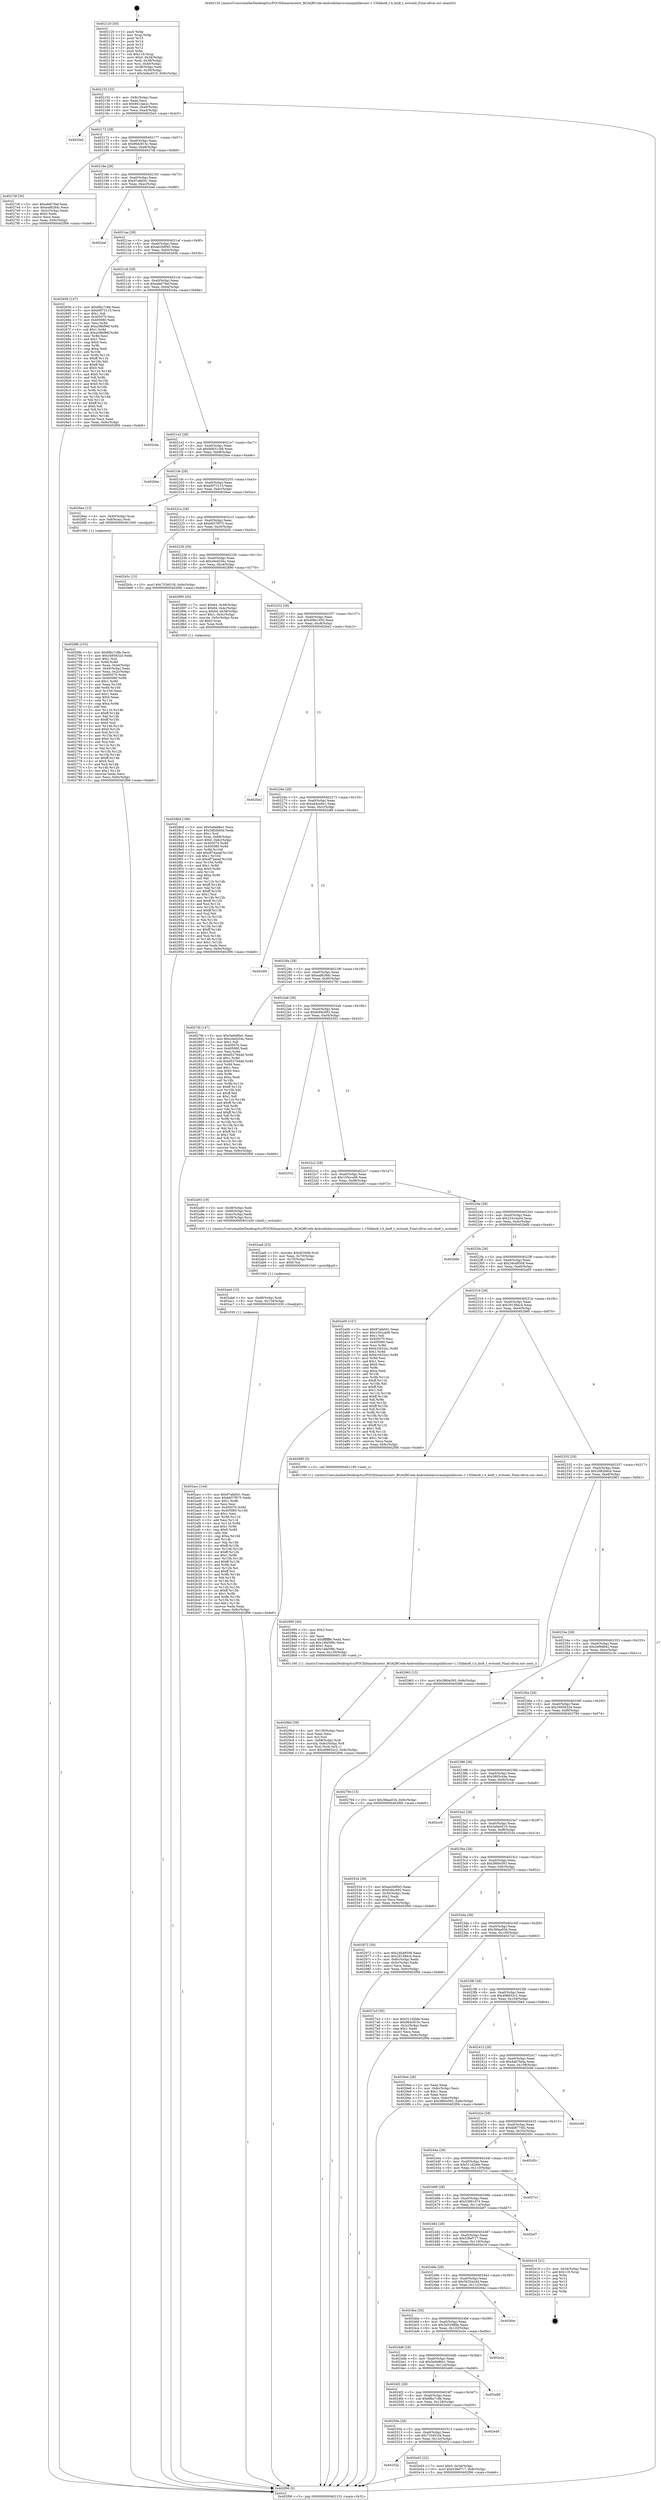 digraph "0x402120" {
  label = "0x402120 (/mnt/c/Users/mathe/Desktop/tcc/POCII/binaries/extr_BGAQRCode-Androidzbarsrcmainjnilibiconv-1.15libkoi8_t.h_koi8_t_wctomb_Final-ollvm.out::main(0))"
  labelloc = "t"
  node[shape=record]

  Entry [label="",width=0.3,height=0.3,shape=circle,fillcolor=black,style=filled]
  "0x402152" [label="{
     0x402152 [32]\l
     | [instrs]\l
     &nbsp;&nbsp;0x402152 \<+6\>: mov -0x9c(%rbp),%eax\l
     &nbsp;&nbsp;0x402158 \<+2\>: mov %eax,%ecx\l
     &nbsp;&nbsp;0x40215a \<+6\>: sub $0x9413ae2c,%ecx\l
     &nbsp;&nbsp;0x402160 \<+6\>: mov %eax,-0xa0(%rbp)\l
     &nbsp;&nbsp;0x402166 \<+6\>: mov %ecx,-0xa4(%rbp)\l
     &nbsp;&nbsp;0x40216c \<+6\>: je 00000000004025e5 \<main+0x4c5\>\l
  }"]
  "0x4025e5" [label="{
     0x4025e5\l
  }", style=dashed]
  "0x402172" [label="{
     0x402172 [28]\l
     | [instrs]\l
     &nbsp;&nbsp;0x402172 \<+5\>: jmp 0000000000402177 \<main+0x57\>\l
     &nbsp;&nbsp;0x402177 \<+6\>: mov -0xa0(%rbp),%eax\l
     &nbsp;&nbsp;0x40217d \<+5\>: sub $0x964c915c,%eax\l
     &nbsp;&nbsp;0x402182 \<+6\>: mov %eax,-0xa8(%rbp)\l
     &nbsp;&nbsp;0x402188 \<+6\>: je 00000000004027df \<main+0x6bf\>\l
  }"]
  Exit [label="",width=0.3,height=0.3,shape=circle,fillcolor=black,style=filled,peripheries=2]
  "0x4027df" [label="{
     0x4027df [30]\l
     | [instrs]\l
     &nbsp;&nbsp;0x4027df \<+5\>: mov $0xafe679af,%eax\l
     &nbsp;&nbsp;0x4027e4 \<+5\>: mov $0xeaf628dc,%ecx\l
     &nbsp;&nbsp;0x4027e9 \<+3\>: mov -0x2c(%rbp),%edx\l
     &nbsp;&nbsp;0x4027ec \<+3\>: cmp $0x0,%edx\l
     &nbsp;&nbsp;0x4027ef \<+3\>: cmove %ecx,%eax\l
     &nbsp;&nbsp;0x4027f2 \<+6\>: mov %eax,-0x9c(%rbp)\l
     &nbsp;&nbsp;0x4027f8 \<+5\>: jmp 0000000000402f06 \<main+0xde6\>\l
  }"]
  "0x40218e" [label="{
     0x40218e [28]\l
     | [instrs]\l
     &nbsp;&nbsp;0x40218e \<+5\>: jmp 0000000000402193 \<main+0x73\>\l
     &nbsp;&nbsp;0x402193 \<+6\>: mov -0xa0(%rbp),%eax\l
     &nbsp;&nbsp;0x402199 \<+5\>: sub $0x97afa041,%eax\l
     &nbsp;&nbsp;0x40219e \<+6\>: mov %eax,-0xac(%rbp)\l
     &nbsp;&nbsp;0x4021a4 \<+6\>: je 0000000000402eaf \<main+0xd8f\>\l
  }"]
  "0x40252a" [label="{
     0x40252a\l
  }", style=dashed]
  "0x402eaf" [label="{
     0x402eaf\l
  }", style=dashed]
  "0x4021aa" [label="{
     0x4021aa [28]\l
     | [instrs]\l
     &nbsp;&nbsp;0x4021aa \<+5\>: jmp 00000000004021af \<main+0x8f\>\l
     &nbsp;&nbsp;0x4021af \<+6\>: mov -0xa0(%rbp),%eax\l
     &nbsp;&nbsp;0x4021b5 \<+5\>: sub $0xab2bf945,%eax\l
     &nbsp;&nbsp;0x4021ba \<+6\>: mov %eax,-0xb0(%rbp)\l
     &nbsp;&nbsp;0x4021c0 \<+6\>: je 000000000040265b \<main+0x53b\>\l
  }"]
  "0x402e03" [label="{
     0x402e03 [22]\l
     | [instrs]\l
     &nbsp;&nbsp;0x402e03 \<+7\>: movl $0x0,-0x34(%rbp)\l
     &nbsp;&nbsp;0x402e0a \<+10\>: movl $0x53fef717,-0x9c(%rbp)\l
     &nbsp;&nbsp;0x402e14 \<+5\>: jmp 0000000000402f06 \<main+0xde6\>\l
  }"]
  "0x40265b" [label="{
     0x40265b [147]\l
     | [instrs]\l
     &nbsp;&nbsp;0x40265b \<+5\>: mov $0x6fbc7c8b,%eax\l
     &nbsp;&nbsp;0x402660 \<+5\>: mov $0xb0f73115,%ecx\l
     &nbsp;&nbsp;0x402665 \<+2\>: mov $0x1,%dl\l
     &nbsp;&nbsp;0x402667 \<+7\>: mov 0x405070,%esi\l
     &nbsp;&nbsp;0x40266e \<+7\>: mov 0x405080,%edi\l
     &nbsp;&nbsp;0x402675 \<+3\>: mov %esi,%r8d\l
     &nbsp;&nbsp;0x402678 \<+7\>: add $0xa38bf96f,%r8d\l
     &nbsp;&nbsp;0x40267f \<+4\>: sub $0x1,%r8d\l
     &nbsp;&nbsp;0x402683 \<+7\>: sub $0xa38bf96f,%r8d\l
     &nbsp;&nbsp;0x40268a \<+4\>: imul %r8d,%esi\l
     &nbsp;&nbsp;0x40268e \<+3\>: and $0x1,%esi\l
     &nbsp;&nbsp;0x402691 \<+3\>: cmp $0x0,%esi\l
     &nbsp;&nbsp;0x402694 \<+4\>: sete %r9b\l
     &nbsp;&nbsp;0x402698 \<+3\>: cmp $0xa,%edi\l
     &nbsp;&nbsp;0x40269b \<+4\>: setl %r10b\l
     &nbsp;&nbsp;0x40269f \<+3\>: mov %r9b,%r11b\l
     &nbsp;&nbsp;0x4026a2 \<+4\>: xor $0xff,%r11b\l
     &nbsp;&nbsp;0x4026a6 \<+3\>: mov %r10b,%bl\l
     &nbsp;&nbsp;0x4026a9 \<+3\>: xor $0xff,%bl\l
     &nbsp;&nbsp;0x4026ac \<+3\>: xor $0x0,%dl\l
     &nbsp;&nbsp;0x4026af \<+3\>: mov %r11b,%r14b\l
     &nbsp;&nbsp;0x4026b2 \<+4\>: and $0x0,%r14b\l
     &nbsp;&nbsp;0x4026b6 \<+3\>: and %dl,%r9b\l
     &nbsp;&nbsp;0x4026b9 \<+3\>: mov %bl,%r15b\l
     &nbsp;&nbsp;0x4026bc \<+4\>: and $0x0,%r15b\l
     &nbsp;&nbsp;0x4026c0 \<+3\>: and %dl,%r10b\l
     &nbsp;&nbsp;0x4026c3 \<+3\>: or %r9b,%r14b\l
     &nbsp;&nbsp;0x4026c6 \<+3\>: or %r10b,%r15b\l
     &nbsp;&nbsp;0x4026c9 \<+3\>: xor %r15b,%r14b\l
     &nbsp;&nbsp;0x4026cc \<+3\>: or %bl,%r11b\l
     &nbsp;&nbsp;0x4026cf \<+4\>: xor $0xff,%r11b\l
     &nbsp;&nbsp;0x4026d3 \<+3\>: or $0x0,%dl\l
     &nbsp;&nbsp;0x4026d6 \<+3\>: and %dl,%r11b\l
     &nbsp;&nbsp;0x4026d9 \<+3\>: or %r11b,%r14b\l
     &nbsp;&nbsp;0x4026dc \<+4\>: test $0x1,%r14b\l
     &nbsp;&nbsp;0x4026e0 \<+3\>: cmovne %ecx,%eax\l
     &nbsp;&nbsp;0x4026e3 \<+6\>: mov %eax,-0x9c(%rbp)\l
     &nbsp;&nbsp;0x4026e9 \<+5\>: jmp 0000000000402f06 \<main+0xde6\>\l
  }"]
  "0x4021c6" [label="{
     0x4021c6 [28]\l
     | [instrs]\l
     &nbsp;&nbsp;0x4021c6 \<+5\>: jmp 00000000004021cb \<main+0xab\>\l
     &nbsp;&nbsp;0x4021cb \<+6\>: mov -0xa0(%rbp),%eax\l
     &nbsp;&nbsp;0x4021d1 \<+5\>: sub $0xafe679af,%eax\l
     &nbsp;&nbsp;0x4021d6 \<+6\>: mov %eax,-0xb4(%rbp)\l
     &nbsp;&nbsp;0x4021dc \<+6\>: je 0000000000402cba \<main+0xb9a\>\l
  }"]
  "0x40250e" [label="{
     0x40250e [28]\l
     | [instrs]\l
     &nbsp;&nbsp;0x40250e \<+5\>: jmp 0000000000402513 \<main+0x3f3\>\l
     &nbsp;&nbsp;0x402513 \<+6\>: mov -0xa0(%rbp),%eax\l
     &nbsp;&nbsp;0x402519 \<+5\>: sub $0x733401f4,%eax\l
     &nbsp;&nbsp;0x40251e \<+6\>: mov %eax,-0x12c(%rbp)\l
     &nbsp;&nbsp;0x402524 \<+6\>: je 0000000000402e03 \<main+0xce3\>\l
  }"]
  "0x402cba" [label="{
     0x402cba\l
  }", style=dashed]
  "0x4021e2" [label="{
     0x4021e2 [28]\l
     | [instrs]\l
     &nbsp;&nbsp;0x4021e2 \<+5\>: jmp 00000000004021e7 \<main+0xc7\>\l
     &nbsp;&nbsp;0x4021e7 \<+6\>: mov -0xa0(%rbp),%eax\l
     &nbsp;&nbsp;0x4021ed \<+5\>: sub $0xb0631cb8,%eax\l
     &nbsp;&nbsp;0x4021f2 \<+6\>: mov %eax,-0xb8(%rbp)\l
     &nbsp;&nbsp;0x4021f8 \<+6\>: je 0000000000402bbe \<main+0xa9e\>\l
  }"]
  "0x402e49" [label="{
     0x402e49\l
  }", style=dashed]
  "0x402bbe" [label="{
     0x402bbe\l
  }", style=dashed]
  "0x4021fe" [label="{
     0x4021fe [28]\l
     | [instrs]\l
     &nbsp;&nbsp;0x4021fe \<+5\>: jmp 0000000000402203 \<main+0xe3\>\l
     &nbsp;&nbsp;0x402203 \<+6\>: mov -0xa0(%rbp),%eax\l
     &nbsp;&nbsp;0x402209 \<+5\>: sub $0xb0f73115,%eax\l
     &nbsp;&nbsp;0x40220e \<+6\>: mov %eax,-0xbc(%rbp)\l
     &nbsp;&nbsp;0x402214 \<+6\>: je 00000000004026ee \<main+0x5ce\>\l
  }"]
  "0x4024f2" [label="{
     0x4024f2 [28]\l
     | [instrs]\l
     &nbsp;&nbsp;0x4024f2 \<+5\>: jmp 00000000004024f7 \<main+0x3d7\>\l
     &nbsp;&nbsp;0x4024f7 \<+6\>: mov -0xa0(%rbp),%eax\l
     &nbsp;&nbsp;0x4024fd \<+5\>: sub $0x6fbc7c8b,%eax\l
     &nbsp;&nbsp;0x402502 \<+6\>: mov %eax,-0x128(%rbp)\l
     &nbsp;&nbsp;0x402508 \<+6\>: je 0000000000402e49 \<main+0xd29\>\l
  }"]
  "0x4026ee" [label="{
     0x4026ee [13]\l
     | [instrs]\l
     &nbsp;&nbsp;0x4026ee \<+4\>: mov -0x40(%rbp),%rax\l
     &nbsp;&nbsp;0x4026f2 \<+4\>: mov 0x8(%rax),%rdi\l
     &nbsp;&nbsp;0x4026f6 \<+5\>: call 0000000000401060 \<atoi@plt\>\l
     | [calls]\l
     &nbsp;&nbsp;0x401060 \{1\} (unknown)\l
  }"]
  "0x40221a" [label="{
     0x40221a [28]\l
     | [instrs]\l
     &nbsp;&nbsp;0x40221a \<+5\>: jmp 000000000040221f \<main+0xff\>\l
     &nbsp;&nbsp;0x40221f \<+6\>: mov -0xa0(%rbp),%eax\l
     &nbsp;&nbsp;0x402225 \<+5\>: sub $0xb657f075,%eax\l
     &nbsp;&nbsp;0x40222a \<+6\>: mov %eax,-0xc0(%rbp)\l
     &nbsp;&nbsp;0x402230 \<+6\>: je 0000000000402b5c \<main+0xa3c\>\l
  }"]
  "0x402e68" [label="{
     0x402e68\l
  }", style=dashed]
  "0x402b5c" [label="{
     0x402b5c [15]\l
     | [instrs]\l
     &nbsp;&nbsp;0x402b5c \<+10\>: movl $0x733401f4,-0x9c(%rbp)\l
     &nbsp;&nbsp;0x402b66 \<+5\>: jmp 0000000000402f06 \<main+0xde6\>\l
  }"]
  "0x402236" [label="{
     0x402236 [28]\l
     | [instrs]\l
     &nbsp;&nbsp;0x402236 \<+5\>: jmp 000000000040223b \<main+0x11b\>\l
     &nbsp;&nbsp;0x40223b \<+6\>: mov -0xa0(%rbp),%eax\l
     &nbsp;&nbsp;0x402241 \<+5\>: sub $0xc0ed204c,%eax\l
     &nbsp;&nbsp;0x402246 \<+6\>: mov %eax,-0xc4(%rbp)\l
     &nbsp;&nbsp;0x40224c \<+6\>: je 0000000000402890 \<main+0x770\>\l
  }"]
  "0x4024d6" [label="{
     0x4024d6 [28]\l
     | [instrs]\l
     &nbsp;&nbsp;0x4024d6 \<+5\>: jmp 00000000004024db \<main+0x3bb\>\l
     &nbsp;&nbsp;0x4024db \<+6\>: mov -0xa0(%rbp),%eax\l
     &nbsp;&nbsp;0x4024e1 \<+5\>: sub $0x5e6e86e1,%eax\l
     &nbsp;&nbsp;0x4024e6 \<+6\>: mov %eax,-0x124(%rbp)\l
     &nbsp;&nbsp;0x4024ec \<+6\>: je 0000000000402e68 \<main+0xd48\>\l
  }"]
  "0x402890" [label="{
     0x402890 [45]\l
     | [instrs]\l
     &nbsp;&nbsp;0x402890 \<+7\>: movl $0x64,-0x48(%rbp)\l
     &nbsp;&nbsp;0x402897 \<+7\>: movl $0x64,-0x4c(%rbp)\l
     &nbsp;&nbsp;0x40289e \<+8\>: movq $0x64,-0x58(%rbp)\l
     &nbsp;&nbsp;0x4028a6 \<+7\>: movl $0x1,-0x5c(%rbp)\l
     &nbsp;&nbsp;0x4028ad \<+4\>: movslq -0x5c(%rbp),%rax\l
     &nbsp;&nbsp;0x4028b1 \<+4\>: shl $0x0,%rax\l
     &nbsp;&nbsp;0x4028b5 \<+3\>: mov %rax,%rdi\l
     &nbsp;&nbsp;0x4028b8 \<+5\>: call 0000000000401050 \<malloc@plt\>\l
     | [calls]\l
     &nbsp;&nbsp;0x401050 \{1\} (unknown)\l
  }"]
  "0x402252" [label="{
     0x402252 [28]\l
     | [instrs]\l
     &nbsp;&nbsp;0x402252 \<+5\>: jmp 0000000000402257 \<main+0x137\>\l
     &nbsp;&nbsp;0x402257 \<+6\>: mov -0xa0(%rbp),%eax\l
     &nbsp;&nbsp;0x40225d \<+5\>: sub $0xd08e1950,%eax\l
     &nbsp;&nbsp;0x402262 \<+6\>: mov %eax,-0xc8(%rbp)\l
     &nbsp;&nbsp;0x402268 \<+6\>: je 0000000000402be2 \<main+0xac2\>\l
  }"]
  "0x402e2e" [label="{
     0x402e2e\l
  }", style=dashed]
  "0x402be2" [label="{
     0x402be2\l
  }", style=dashed]
  "0x40226e" [label="{
     0x40226e [28]\l
     | [instrs]\l
     &nbsp;&nbsp;0x40226e \<+5\>: jmp 0000000000402273 \<main+0x153\>\l
     &nbsp;&nbsp;0x402273 \<+6\>: mov -0xa0(%rbp),%eax\l
     &nbsp;&nbsp;0x402279 \<+5\>: sub $0xe44ca9e1,%eax\l
     &nbsp;&nbsp;0x40227e \<+6\>: mov %eax,-0xcc(%rbp)\l
     &nbsp;&nbsp;0x402284 \<+6\>: je 0000000000402df4 \<main+0xcd4\>\l
  }"]
  "0x4024ba" [label="{
     0x4024ba [28]\l
     | [instrs]\l
     &nbsp;&nbsp;0x4024ba \<+5\>: jmp 00000000004024bf \<main+0x39f\>\l
     &nbsp;&nbsp;0x4024bf \<+6\>: mov -0xa0(%rbp),%eax\l
     &nbsp;&nbsp;0x4024c5 \<+5\>: sub $0x5d52988a,%eax\l
     &nbsp;&nbsp;0x4024ca \<+6\>: mov %eax,-0x120(%rbp)\l
     &nbsp;&nbsp;0x4024d0 \<+6\>: je 0000000000402e2e \<main+0xd0e\>\l
  }"]
  "0x402df4" [label="{
     0x402df4\l
  }", style=dashed]
  "0x40228a" [label="{
     0x40228a [28]\l
     | [instrs]\l
     &nbsp;&nbsp;0x40228a \<+5\>: jmp 000000000040228f \<main+0x16f\>\l
     &nbsp;&nbsp;0x40228f \<+6\>: mov -0xa0(%rbp),%eax\l
     &nbsp;&nbsp;0x402295 \<+5\>: sub $0xeaf628dc,%eax\l
     &nbsp;&nbsp;0x40229a \<+6\>: mov %eax,-0xd0(%rbp)\l
     &nbsp;&nbsp;0x4022a0 \<+6\>: je 00000000004027fd \<main+0x6dd\>\l
  }"]
  "0x40264c" [label="{
     0x40264c\l
  }", style=dashed]
  "0x4027fd" [label="{
     0x4027fd [147]\l
     | [instrs]\l
     &nbsp;&nbsp;0x4027fd \<+5\>: mov $0x5e6e86e1,%eax\l
     &nbsp;&nbsp;0x402802 \<+5\>: mov $0xc0ed204c,%ecx\l
     &nbsp;&nbsp;0x402807 \<+2\>: mov $0x1,%dl\l
     &nbsp;&nbsp;0x402809 \<+7\>: mov 0x405070,%esi\l
     &nbsp;&nbsp;0x402810 \<+7\>: mov 0x405080,%edi\l
     &nbsp;&nbsp;0x402817 \<+3\>: mov %esi,%r8d\l
     &nbsp;&nbsp;0x40281a \<+7\>: add $0xd52784dd,%r8d\l
     &nbsp;&nbsp;0x402821 \<+4\>: sub $0x1,%r8d\l
     &nbsp;&nbsp;0x402825 \<+7\>: sub $0xd52784dd,%r8d\l
     &nbsp;&nbsp;0x40282c \<+4\>: imul %r8d,%esi\l
     &nbsp;&nbsp;0x402830 \<+3\>: and $0x1,%esi\l
     &nbsp;&nbsp;0x402833 \<+3\>: cmp $0x0,%esi\l
     &nbsp;&nbsp;0x402836 \<+4\>: sete %r9b\l
     &nbsp;&nbsp;0x40283a \<+3\>: cmp $0xa,%edi\l
     &nbsp;&nbsp;0x40283d \<+4\>: setl %r10b\l
     &nbsp;&nbsp;0x402841 \<+3\>: mov %r9b,%r11b\l
     &nbsp;&nbsp;0x402844 \<+4\>: xor $0xff,%r11b\l
     &nbsp;&nbsp;0x402848 \<+3\>: mov %r10b,%bl\l
     &nbsp;&nbsp;0x40284b \<+3\>: xor $0xff,%bl\l
     &nbsp;&nbsp;0x40284e \<+3\>: xor $0x1,%dl\l
     &nbsp;&nbsp;0x402851 \<+3\>: mov %r11b,%r14b\l
     &nbsp;&nbsp;0x402854 \<+4\>: and $0xff,%r14b\l
     &nbsp;&nbsp;0x402858 \<+3\>: and %dl,%r9b\l
     &nbsp;&nbsp;0x40285b \<+3\>: mov %bl,%r15b\l
     &nbsp;&nbsp;0x40285e \<+4\>: and $0xff,%r15b\l
     &nbsp;&nbsp;0x402862 \<+3\>: and %dl,%r10b\l
     &nbsp;&nbsp;0x402865 \<+3\>: or %r9b,%r14b\l
     &nbsp;&nbsp;0x402868 \<+3\>: or %r10b,%r15b\l
     &nbsp;&nbsp;0x40286b \<+3\>: xor %r15b,%r14b\l
     &nbsp;&nbsp;0x40286e \<+3\>: or %bl,%r11b\l
     &nbsp;&nbsp;0x402871 \<+4\>: xor $0xff,%r11b\l
     &nbsp;&nbsp;0x402875 \<+3\>: or $0x1,%dl\l
     &nbsp;&nbsp;0x402878 \<+3\>: and %dl,%r11b\l
     &nbsp;&nbsp;0x40287b \<+3\>: or %r11b,%r14b\l
     &nbsp;&nbsp;0x40287e \<+4\>: test $0x1,%r14b\l
     &nbsp;&nbsp;0x402882 \<+3\>: cmovne %ecx,%eax\l
     &nbsp;&nbsp;0x402885 \<+6\>: mov %eax,-0x9c(%rbp)\l
     &nbsp;&nbsp;0x40288b \<+5\>: jmp 0000000000402f06 \<main+0xde6\>\l
  }"]
  "0x4022a6" [label="{
     0x4022a6 [28]\l
     | [instrs]\l
     &nbsp;&nbsp;0x4022a6 \<+5\>: jmp 00000000004022ab \<main+0x18b\>\l
     &nbsp;&nbsp;0x4022ab \<+6\>: mov -0xa0(%rbp),%eax\l
     &nbsp;&nbsp;0x4022b1 \<+5\>: sub $0xfc64c092,%eax\l
     &nbsp;&nbsp;0x4022b6 \<+6\>: mov %eax,-0xd4(%rbp)\l
     &nbsp;&nbsp;0x4022bc \<+6\>: je 0000000000402552 \<main+0x432\>\l
  }"]
  "0x40249e" [label="{
     0x40249e [28]\l
     | [instrs]\l
     &nbsp;&nbsp;0x40249e \<+5\>: jmp 00000000004024a3 \<main+0x383\>\l
     &nbsp;&nbsp;0x4024a3 \<+6\>: mov -0xa0(%rbp),%eax\l
     &nbsp;&nbsp;0x4024a9 \<+5\>: sub $0x5635a24d,%eax\l
     &nbsp;&nbsp;0x4024ae \<+6\>: mov %eax,-0x11c(%rbp)\l
     &nbsp;&nbsp;0x4024b4 \<+6\>: je 000000000040264c \<main+0x52c\>\l
  }"]
  "0x402552" [label="{
     0x402552\l
  }", style=dashed]
  "0x4022c2" [label="{
     0x4022c2 [28]\l
     | [instrs]\l
     &nbsp;&nbsp;0x4022c2 \<+5\>: jmp 00000000004022c7 \<main+0x1a7\>\l
     &nbsp;&nbsp;0x4022c7 \<+6\>: mov -0xa0(%rbp),%eax\l
     &nbsp;&nbsp;0x4022cd \<+5\>: sub $0x105cca06,%eax\l
     &nbsp;&nbsp;0x4022d2 \<+6\>: mov %eax,-0xd8(%rbp)\l
     &nbsp;&nbsp;0x4022d8 \<+6\>: je 0000000000402a93 \<main+0x973\>\l
  }"]
  "0x402e19" [label="{
     0x402e19 [21]\l
     | [instrs]\l
     &nbsp;&nbsp;0x402e19 \<+3\>: mov -0x34(%rbp),%eax\l
     &nbsp;&nbsp;0x402e1c \<+7\>: add $0x118,%rsp\l
     &nbsp;&nbsp;0x402e23 \<+1\>: pop %rbx\l
     &nbsp;&nbsp;0x402e24 \<+2\>: pop %r12\l
     &nbsp;&nbsp;0x402e26 \<+2\>: pop %r13\l
     &nbsp;&nbsp;0x402e28 \<+2\>: pop %r14\l
     &nbsp;&nbsp;0x402e2a \<+2\>: pop %r15\l
     &nbsp;&nbsp;0x402e2c \<+1\>: pop %rbp\l
     &nbsp;&nbsp;0x402e2d \<+1\>: ret\l
  }"]
  "0x402a93" [label="{
     0x402a93 [19]\l
     | [instrs]\l
     &nbsp;&nbsp;0x402a93 \<+3\>: mov -0x48(%rbp),%edi\l
     &nbsp;&nbsp;0x402a96 \<+4\>: mov -0x68(%rbp),%rsi\l
     &nbsp;&nbsp;0x402a9a \<+3\>: mov -0x4c(%rbp),%edx\l
     &nbsp;&nbsp;0x402a9d \<+4\>: mov -0x58(%rbp),%rcx\l
     &nbsp;&nbsp;0x402aa1 \<+5\>: call 0000000000401430 \<koi8_t_wctomb\>\l
     | [calls]\l
     &nbsp;&nbsp;0x401430 \{1\} (/mnt/c/Users/mathe/Desktop/tcc/POCII/binaries/extr_BGAQRCode-Androidzbarsrcmainjnilibiconv-1.15libkoi8_t.h_koi8_t_wctomb_Final-ollvm.out::koi8_t_wctomb)\l
  }"]
  "0x4022de" [label="{
     0x4022de [28]\l
     | [instrs]\l
     &nbsp;&nbsp;0x4022de \<+5\>: jmp 00000000004022e3 \<main+0x1c3\>\l
     &nbsp;&nbsp;0x4022e3 \<+6\>: mov -0xa0(%rbp),%eax\l
     &nbsp;&nbsp;0x4022e9 \<+5\>: sub $0x2341ba04,%eax\l
     &nbsp;&nbsp;0x4022ee \<+6\>: mov %eax,-0xdc(%rbp)\l
     &nbsp;&nbsp;0x4022f4 \<+6\>: je 0000000000402b6b \<main+0xa4b\>\l
  }"]
  "0x402482" [label="{
     0x402482 [28]\l
     | [instrs]\l
     &nbsp;&nbsp;0x402482 \<+5\>: jmp 0000000000402487 \<main+0x367\>\l
     &nbsp;&nbsp;0x402487 \<+6\>: mov -0xa0(%rbp),%eax\l
     &nbsp;&nbsp;0x40248d \<+5\>: sub $0x53fef717,%eax\l
     &nbsp;&nbsp;0x402492 \<+6\>: mov %eax,-0x118(%rbp)\l
     &nbsp;&nbsp;0x402498 \<+6\>: je 0000000000402e19 \<main+0xcf9\>\l
  }"]
  "0x402b6b" [label="{
     0x402b6b\l
  }", style=dashed]
  "0x4022fa" [label="{
     0x4022fa [28]\l
     | [instrs]\l
     &nbsp;&nbsp;0x4022fa \<+5\>: jmp 00000000004022ff \<main+0x1df\>\l
     &nbsp;&nbsp;0x4022ff \<+6\>: mov -0xa0(%rbp),%eax\l
     &nbsp;&nbsp;0x402305 \<+5\>: sub $0x24b48508,%eax\l
     &nbsp;&nbsp;0x40230a \<+6\>: mov %eax,-0xe0(%rbp)\l
     &nbsp;&nbsp;0x402310 \<+6\>: je 0000000000402a00 \<main+0x8e0\>\l
  }"]
  "0x402ef7" [label="{
     0x402ef7\l
  }", style=dashed]
  "0x402a00" [label="{
     0x402a00 [147]\l
     | [instrs]\l
     &nbsp;&nbsp;0x402a00 \<+5\>: mov $0x97afa041,%eax\l
     &nbsp;&nbsp;0x402a05 \<+5\>: mov $0x105cca06,%ecx\l
     &nbsp;&nbsp;0x402a0a \<+2\>: mov $0x1,%dl\l
     &nbsp;&nbsp;0x402a0c \<+7\>: mov 0x405070,%esi\l
     &nbsp;&nbsp;0x402a13 \<+7\>: mov 0x405080,%edi\l
     &nbsp;&nbsp;0x402a1a \<+3\>: mov %esi,%r8d\l
     &nbsp;&nbsp;0x402a1d \<+7\>: sub $0xb1f432a1,%r8d\l
     &nbsp;&nbsp;0x402a24 \<+4\>: sub $0x1,%r8d\l
     &nbsp;&nbsp;0x402a28 \<+7\>: add $0xb1f432a1,%r8d\l
     &nbsp;&nbsp;0x402a2f \<+4\>: imul %r8d,%esi\l
     &nbsp;&nbsp;0x402a33 \<+3\>: and $0x1,%esi\l
     &nbsp;&nbsp;0x402a36 \<+3\>: cmp $0x0,%esi\l
     &nbsp;&nbsp;0x402a39 \<+4\>: sete %r9b\l
     &nbsp;&nbsp;0x402a3d \<+3\>: cmp $0xa,%edi\l
     &nbsp;&nbsp;0x402a40 \<+4\>: setl %r10b\l
     &nbsp;&nbsp;0x402a44 \<+3\>: mov %r9b,%r11b\l
     &nbsp;&nbsp;0x402a47 \<+4\>: xor $0xff,%r11b\l
     &nbsp;&nbsp;0x402a4b \<+3\>: mov %r10b,%bl\l
     &nbsp;&nbsp;0x402a4e \<+3\>: xor $0xff,%bl\l
     &nbsp;&nbsp;0x402a51 \<+3\>: xor $0x1,%dl\l
     &nbsp;&nbsp;0x402a54 \<+3\>: mov %r11b,%r14b\l
     &nbsp;&nbsp;0x402a57 \<+4\>: and $0xff,%r14b\l
     &nbsp;&nbsp;0x402a5b \<+3\>: and %dl,%r9b\l
     &nbsp;&nbsp;0x402a5e \<+3\>: mov %bl,%r15b\l
     &nbsp;&nbsp;0x402a61 \<+4\>: and $0xff,%r15b\l
     &nbsp;&nbsp;0x402a65 \<+3\>: and %dl,%r10b\l
     &nbsp;&nbsp;0x402a68 \<+3\>: or %r9b,%r14b\l
     &nbsp;&nbsp;0x402a6b \<+3\>: or %r10b,%r15b\l
     &nbsp;&nbsp;0x402a6e \<+3\>: xor %r15b,%r14b\l
     &nbsp;&nbsp;0x402a71 \<+3\>: or %bl,%r11b\l
     &nbsp;&nbsp;0x402a74 \<+4\>: xor $0xff,%r11b\l
     &nbsp;&nbsp;0x402a78 \<+3\>: or $0x1,%dl\l
     &nbsp;&nbsp;0x402a7b \<+3\>: and %dl,%r11b\l
     &nbsp;&nbsp;0x402a7e \<+3\>: or %r11b,%r14b\l
     &nbsp;&nbsp;0x402a81 \<+4\>: test $0x1,%r14b\l
     &nbsp;&nbsp;0x402a85 \<+3\>: cmovne %ecx,%eax\l
     &nbsp;&nbsp;0x402a88 \<+6\>: mov %eax,-0x9c(%rbp)\l
     &nbsp;&nbsp;0x402a8e \<+5\>: jmp 0000000000402f06 \<main+0xde6\>\l
  }"]
  "0x402316" [label="{
     0x402316 [28]\l
     | [instrs]\l
     &nbsp;&nbsp;0x402316 \<+5\>: jmp 000000000040231b \<main+0x1fb\>\l
     &nbsp;&nbsp;0x40231b \<+6\>: mov -0xa0(%rbp),%eax\l
     &nbsp;&nbsp;0x402321 \<+5\>: sub $0x291584c4,%eax\l
     &nbsp;&nbsp;0x402326 \<+6\>: mov %eax,-0xe4(%rbp)\l
     &nbsp;&nbsp;0x40232c \<+6\>: je 0000000000402990 \<main+0x870\>\l
  }"]
  "0x402466" [label="{
     0x402466 [28]\l
     | [instrs]\l
     &nbsp;&nbsp;0x402466 \<+5\>: jmp 000000000040246b \<main+0x34b\>\l
     &nbsp;&nbsp;0x40246b \<+6\>: mov -0xa0(%rbp),%eax\l
     &nbsp;&nbsp;0x402471 \<+5\>: sub $0x53891d74,%eax\l
     &nbsp;&nbsp;0x402476 \<+6\>: mov %eax,-0x114(%rbp)\l
     &nbsp;&nbsp;0x40247c \<+6\>: je 0000000000402ef7 \<main+0xdd7\>\l
  }"]
  "0x402990" [label="{
     0x402990 [5]\l
     | [instrs]\l
     &nbsp;&nbsp;0x402990 \<+5\>: call 0000000000401160 \<next_i\>\l
     | [calls]\l
     &nbsp;&nbsp;0x401160 \{1\} (/mnt/c/Users/mathe/Desktop/tcc/POCII/binaries/extr_BGAQRCode-Androidzbarsrcmainjnilibiconv-1.15libkoi8_t.h_koi8_t_wctomb_Final-ollvm.out::next_i)\l
  }"]
  "0x402332" [label="{
     0x402332 [28]\l
     | [instrs]\l
     &nbsp;&nbsp;0x402332 \<+5\>: jmp 0000000000402337 \<main+0x217\>\l
     &nbsp;&nbsp;0x402337 \<+6\>: mov -0xa0(%rbp),%eax\l
     &nbsp;&nbsp;0x40233d \<+5\>: sub $0x2d82b6cb,%eax\l
     &nbsp;&nbsp;0x402342 \<+6\>: mov %eax,-0xe8(%rbp)\l
     &nbsp;&nbsp;0x402348 \<+6\>: je 0000000000402963 \<main+0x843\>\l
  }"]
  "0x4027c1" [label="{
     0x4027c1\l
  }", style=dashed]
  "0x402963" [label="{
     0x402963 [15]\l
     | [instrs]\l
     &nbsp;&nbsp;0x402963 \<+10\>: movl $0x3f60e593,-0x9c(%rbp)\l
     &nbsp;&nbsp;0x40296d \<+5\>: jmp 0000000000402f06 \<main+0xde6\>\l
  }"]
  "0x40234e" [label="{
     0x40234e [28]\l
     | [instrs]\l
     &nbsp;&nbsp;0x40234e \<+5\>: jmp 0000000000402353 \<main+0x233\>\l
     &nbsp;&nbsp;0x402353 \<+6\>: mov -0xa0(%rbp),%eax\l
     &nbsp;&nbsp;0x402359 \<+5\>: sub $0x2ef9d842,%eax\l
     &nbsp;&nbsp;0x40235e \<+6\>: mov %eax,-0xec(%rbp)\l
     &nbsp;&nbsp;0x402364 \<+6\>: je 0000000000402c3c \<main+0xb1c\>\l
  }"]
  "0x40244a" [label="{
     0x40244a [28]\l
     | [instrs]\l
     &nbsp;&nbsp;0x40244a \<+5\>: jmp 000000000040244f \<main+0x32f\>\l
     &nbsp;&nbsp;0x40244f \<+6\>: mov -0xa0(%rbp),%eax\l
     &nbsp;&nbsp;0x402455 \<+5\>: sub $0x511d2bfe,%eax\l
     &nbsp;&nbsp;0x40245a \<+6\>: mov %eax,-0x110(%rbp)\l
     &nbsp;&nbsp;0x402460 \<+6\>: je 00000000004027c1 \<main+0x6a1\>\l
  }"]
  "0x402c3c" [label="{
     0x402c3c\l
  }", style=dashed]
  "0x40236a" [label="{
     0x40236a [28]\l
     | [instrs]\l
     &nbsp;&nbsp;0x40236a \<+5\>: jmp 000000000040236f \<main+0x24f\>\l
     &nbsp;&nbsp;0x40236f \<+6\>: mov -0xa0(%rbp),%eax\l
     &nbsp;&nbsp;0x402375 \<+5\>: sub $0x3495632d,%eax\l
     &nbsp;&nbsp;0x40237a \<+6\>: mov %eax,-0xf0(%rbp)\l
     &nbsp;&nbsp;0x402380 \<+6\>: je 0000000000402794 \<main+0x674\>\l
  }"]
  "0x402d5c" [label="{
     0x402d5c\l
  }", style=dashed]
  "0x402794" [label="{
     0x402794 [15]\l
     | [instrs]\l
     &nbsp;&nbsp;0x402794 \<+10\>: movl $0x3fdaa034,-0x9c(%rbp)\l
     &nbsp;&nbsp;0x40279e \<+5\>: jmp 0000000000402f06 \<main+0xde6\>\l
  }"]
  "0x402386" [label="{
     0x402386 [28]\l
     | [instrs]\l
     &nbsp;&nbsp;0x402386 \<+5\>: jmp 000000000040238b \<main+0x26b\>\l
     &nbsp;&nbsp;0x40238b \<+6\>: mov -0xa0(%rbp),%eax\l
     &nbsp;&nbsp;0x402391 \<+5\>: sub $0x3805c44e,%eax\l
     &nbsp;&nbsp;0x402396 \<+6\>: mov %eax,-0xf4(%rbp)\l
     &nbsp;&nbsp;0x40239c \<+6\>: je 0000000000402cc9 \<main+0xba9\>\l
  }"]
  "0x40242e" [label="{
     0x40242e [28]\l
     | [instrs]\l
     &nbsp;&nbsp;0x40242e \<+5\>: jmp 0000000000402433 \<main+0x313\>\l
     &nbsp;&nbsp;0x402433 \<+6\>: mov -0xa0(%rbp),%eax\l
     &nbsp;&nbsp;0x402439 \<+5\>: sub $0x4b8774f2,%eax\l
     &nbsp;&nbsp;0x40243e \<+6\>: mov %eax,-0x10c(%rbp)\l
     &nbsp;&nbsp;0x402444 \<+6\>: je 0000000000402d5c \<main+0xc3c\>\l
  }"]
  "0x402cc9" [label="{
     0x402cc9\l
  }", style=dashed]
  "0x4023a2" [label="{
     0x4023a2 [28]\l
     | [instrs]\l
     &nbsp;&nbsp;0x4023a2 \<+5\>: jmp 00000000004023a7 \<main+0x287\>\l
     &nbsp;&nbsp;0x4023a7 \<+6\>: mov -0xa0(%rbp),%eax\l
     &nbsp;&nbsp;0x4023ad \<+5\>: sub $0x3a9a4510,%eax\l
     &nbsp;&nbsp;0x4023b2 \<+6\>: mov %eax,-0xf8(%rbp)\l
     &nbsp;&nbsp;0x4023b8 \<+6\>: je 0000000000402534 \<main+0x414\>\l
  }"]
  "0x402c66" [label="{
     0x402c66\l
  }", style=dashed]
  "0x402534" [label="{
     0x402534 [30]\l
     | [instrs]\l
     &nbsp;&nbsp;0x402534 \<+5\>: mov $0xab2bf945,%eax\l
     &nbsp;&nbsp;0x402539 \<+5\>: mov $0xfc64c092,%ecx\l
     &nbsp;&nbsp;0x40253e \<+3\>: mov -0x30(%rbp),%edx\l
     &nbsp;&nbsp;0x402541 \<+3\>: cmp $0x2,%edx\l
     &nbsp;&nbsp;0x402544 \<+3\>: cmovne %ecx,%eax\l
     &nbsp;&nbsp;0x402547 \<+6\>: mov %eax,-0x9c(%rbp)\l
     &nbsp;&nbsp;0x40254d \<+5\>: jmp 0000000000402f06 \<main+0xde6\>\l
  }"]
  "0x4023be" [label="{
     0x4023be [28]\l
     | [instrs]\l
     &nbsp;&nbsp;0x4023be \<+5\>: jmp 00000000004023c3 \<main+0x2a3\>\l
     &nbsp;&nbsp;0x4023c3 \<+6\>: mov -0xa0(%rbp),%eax\l
     &nbsp;&nbsp;0x4023c9 \<+5\>: sub $0x3f60e593,%eax\l
     &nbsp;&nbsp;0x4023ce \<+6\>: mov %eax,-0xfc(%rbp)\l
     &nbsp;&nbsp;0x4023d4 \<+6\>: je 0000000000402972 \<main+0x852\>\l
  }"]
  "0x402f06" [label="{
     0x402f06 [5]\l
     | [instrs]\l
     &nbsp;&nbsp;0x402f06 \<+5\>: jmp 0000000000402152 \<main+0x32\>\l
  }"]
  "0x402120" [label="{
     0x402120 [50]\l
     | [instrs]\l
     &nbsp;&nbsp;0x402120 \<+1\>: push %rbp\l
     &nbsp;&nbsp;0x402121 \<+3\>: mov %rsp,%rbp\l
     &nbsp;&nbsp;0x402124 \<+2\>: push %r15\l
     &nbsp;&nbsp;0x402126 \<+2\>: push %r14\l
     &nbsp;&nbsp;0x402128 \<+2\>: push %r13\l
     &nbsp;&nbsp;0x40212a \<+2\>: push %r12\l
     &nbsp;&nbsp;0x40212c \<+1\>: push %rbx\l
     &nbsp;&nbsp;0x40212d \<+7\>: sub $0x118,%rsp\l
     &nbsp;&nbsp;0x402134 \<+7\>: movl $0x0,-0x34(%rbp)\l
     &nbsp;&nbsp;0x40213b \<+3\>: mov %edi,-0x38(%rbp)\l
     &nbsp;&nbsp;0x40213e \<+4\>: mov %rsi,-0x40(%rbp)\l
     &nbsp;&nbsp;0x402142 \<+3\>: mov -0x38(%rbp),%edi\l
     &nbsp;&nbsp;0x402145 \<+3\>: mov %edi,-0x30(%rbp)\l
     &nbsp;&nbsp;0x402148 \<+10\>: movl $0x3a9a4510,-0x9c(%rbp)\l
  }"]
  "0x4026fb" [label="{
     0x4026fb [153]\l
     | [instrs]\l
     &nbsp;&nbsp;0x4026fb \<+5\>: mov $0x6fbc7c8b,%ecx\l
     &nbsp;&nbsp;0x402700 \<+5\>: mov $0x3495632d,%edx\l
     &nbsp;&nbsp;0x402705 \<+3\>: mov $0x1,%sil\l
     &nbsp;&nbsp;0x402708 \<+3\>: xor %r8d,%r8d\l
     &nbsp;&nbsp;0x40270b \<+3\>: mov %eax,-0x44(%rbp)\l
     &nbsp;&nbsp;0x40270e \<+3\>: mov -0x44(%rbp),%eax\l
     &nbsp;&nbsp;0x402711 \<+3\>: mov %eax,-0x2c(%rbp)\l
     &nbsp;&nbsp;0x402714 \<+7\>: mov 0x405070,%eax\l
     &nbsp;&nbsp;0x40271b \<+8\>: mov 0x405080,%r9d\l
     &nbsp;&nbsp;0x402723 \<+4\>: sub $0x1,%r8d\l
     &nbsp;&nbsp;0x402727 \<+3\>: mov %eax,%r10d\l
     &nbsp;&nbsp;0x40272a \<+3\>: add %r8d,%r10d\l
     &nbsp;&nbsp;0x40272d \<+4\>: imul %r10d,%eax\l
     &nbsp;&nbsp;0x402731 \<+3\>: and $0x1,%eax\l
     &nbsp;&nbsp;0x402734 \<+3\>: cmp $0x0,%eax\l
     &nbsp;&nbsp;0x402737 \<+4\>: sete %r11b\l
     &nbsp;&nbsp;0x40273b \<+4\>: cmp $0xa,%r9d\l
     &nbsp;&nbsp;0x40273f \<+3\>: setl %bl\l
     &nbsp;&nbsp;0x402742 \<+3\>: mov %r11b,%r14b\l
     &nbsp;&nbsp;0x402745 \<+4\>: xor $0xff,%r14b\l
     &nbsp;&nbsp;0x402749 \<+3\>: mov %bl,%r15b\l
     &nbsp;&nbsp;0x40274c \<+4\>: xor $0xff,%r15b\l
     &nbsp;&nbsp;0x402750 \<+4\>: xor $0x0,%sil\l
     &nbsp;&nbsp;0x402754 \<+3\>: mov %r14b,%r12b\l
     &nbsp;&nbsp;0x402757 \<+4\>: and $0x0,%r12b\l
     &nbsp;&nbsp;0x40275b \<+3\>: and %sil,%r11b\l
     &nbsp;&nbsp;0x40275e \<+3\>: mov %r15b,%r13b\l
     &nbsp;&nbsp;0x402761 \<+4\>: and $0x0,%r13b\l
     &nbsp;&nbsp;0x402765 \<+3\>: and %sil,%bl\l
     &nbsp;&nbsp;0x402768 \<+3\>: or %r11b,%r12b\l
     &nbsp;&nbsp;0x40276b \<+3\>: or %bl,%r13b\l
     &nbsp;&nbsp;0x40276e \<+3\>: xor %r13b,%r12b\l
     &nbsp;&nbsp;0x402771 \<+3\>: or %r15b,%r14b\l
     &nbsp;&nbsp;0x402774 \<+4\>: xor $0xff,%r14b\l
     &nbsp;&nbsp;0x402778 \<+4\>: or $0x0,%sil\l
     &nbsp;&nbsp;0x40277c \<+3\>: and %sil,%r14b\l
     &nbsp;&nbsp;0x40277f \<+3\>: or %r14b,%r12b\l
     &nbsp;&nbsp;0x402782 \<+4\>: test $0x1,%r12b\l
     &nbsp;&nbsp;0x402786 \<+3\>: cmovne %edx,%ecx\l
     &nbsp;&nbsp;0x402789 \<+6\>: mov %ecx,-0x9c(%rbp)\l
     &nbsp;&nbsp;0x40278f \<+5\>: jmp 0000000000402f06 \<main+0xde6\>\l
  }"]
  "0x402acc" [label="{
     0x402acc [144]\l
     | [instrs]\l
     &nbsp;&nbsp;0x402acc \<+5\>: mov $0x97afa041,%eax\l
     &nbsp;&nbsp;0x402ad1 \<+5\>: mov $0xb657f075,%edx\l
     &nbsp;&nbsp;0x402ad6 \<+3\>: mov $0x1,%r8b\l
     &nbsp;&nbsp;0x402ad9 \<+2\>: xor %esi,%esi\l
     &nbsp;&nbsp;0x402adb \<+8\>: mov 0x405070,%r9d\l
     &nbsp;&nbsp;0x402ae3 \<+8\>: mov 0x405080,%r10d\l
     &nbsp;&nbsp;0x402aeb \<+3\>: sub $0x1,%esi\l
     &nbsp;&nbsp;0x402aee \<+3\>: mov %r9d,%r11d\l
     &nbsp;&nbsp;0x402af1 \<+3\>: add %esi,%r11d\l
     &nbsp;&nbsp;0x402af4 \<+4\>: imul %r11d,%r9d\l
     &nbsp;&nbsp;0x402af8 \<+4\>: and $0x1,%r9d\l
     &nbsp;&nbsp;0x402afc \<+4\>: cmp $0x0,%r9d\l
     &nbsp;&nbsp;0x402b00 \<+3\>: sete %bl\l
     &nbsp;&nbsp;0x402b03 \<+4\>: cmp $0xa,%r10d\l
     &nbsp;&nbsp;0x402b07 \<+4\>: setl %r14b\l
     &nbsp;&nbsp;0x402b0b \<+3\>: mov %bl,%r15b\l
     &nbsp;&nbsp;0x402b0e \<+4\>: xor $0xff,%r15b\l
     &nbsp;&nbsp;0x402b12 \<+3\>: mov %r14b,%r12b\l
     &nbsp;&nbsp;0x402b15 \<+4\>: xor $0xff,%r12b\l
     &nbsp;&nbsp;0x402b19 \<+4\>: xor $0x1,%r8b\l
     &nbsp;&nbsp;0x402b1d \<+3\>: mov %r15b,%r13b\l
     &nbsp;&nbsp;0x402b20 \<+4\>: and $0xff,%r13b\l
     &nbsp;&nbsp;0x402b24 \<+3\>: and %r8b,%bl\l
     &nbsp;&nbsp;0x402b27 \<+3\>: mov %r12b,%cl\l
     &nbsp;&nbsp;0x402b2a \<+3\>: and $0xff,%cl\l
     &nbsp;&nbsp;0x402b2d \<+3\>: and %r8b,%r14b\l
     &nbsp;&nbsp;0x402b30 \<+3\>: or %bl,%r13b\l
     &nbsp;&nbsp;0x402b33 \<+3\>: or %r14b,%cl\l
     &nbsp;&nbsp;0x402b36 \<+3\>: xor %cl,%r13b\l
     &nbsp;&nbsp;0x402b39 \<+3\>: or %r12b,%r15b\l
     &nbsp;&nbsp;0x402b3c \<+4\>: xor $0xff,%r15b\l
     &nbsp;&nbsp;0x402b40 \<+4\>: or $0x1,%r8b\l
     &nbsp;&nbsp;0x402b44 \<+3\>: and %r8b,%r15b\l
     &nbsp;&nbsp;0x402b47 \<+3\>: or %r15b,%r13b\l
     &nbsp;&nbsp;0x402b4a \<+4\>: test $0x1,%r13b\l
     &nbsp;&nbsp;0x402b4e \<+3\>: cmovne %edx,%eax\l
     &nbsp;&nbsp;0x402b51 \<+6\>: mov %eax,-0x9c(%rbp)\l
     &nbsp;&nbsp;0x402b57 \<+5\>: jmp 0000000000402f06 \<main+0xde6\>\l
  }"]
  "0x402972" [label="{
     0x402972 [30]\l
     | [instrs]\l
     &nbsp;&nbsp;0x402972 \<+5\>: mov $0x24b48508,%eax\l
     &nbsp;&nbsp;0x402977 \<+5\>: mov $0x291584c4,%ecx\l
     &nbsp;&nbsp;0x40297c \<+3\>: mov -0x6c(%rbp),%edx\l
     &nbsp;&nbsp;0x40297f \<+3\>: cmp -0x5c(%rbp),%edx\l
     &nbsp;&nbsp;0x402982 \<+3\>: cmovl %ecx,%eax\l
     &nbsp;&nbsp;0x402985 \<+6\>: mov %eax,-0x9c(%rbp)\l
     &nbsp;&nbsp;0x40298b \<+5\>: jmp 0000000000402f06 \<main+0xde6\>\l
  }"]
  "0x4023da" [label="{
     0x4023da [28]\l
     | [instrs]\l
     &nbsp;&nbsp;0x4023da \<+5\>: jmp 00000000004023df \<main+0x2bf\>\l
     &nbsp;&nbsp;0x4023df \<+6\>: mov -0xa0(%rbp),%eax\l
     &nbsp;&nbsp;0x4023e5 \<+5\>: sub $0x3fdaa034,%eax\l
     &nbsp;&nbsp;0x4023ea \<+6\>: mov %eax,-0x100(%rbp)\l
     &nbsp;&nbsp;0x4023f0 \<+6\>: je 00000000004027a3 \<main+0x683\>\l
  }"]
  "0x402abd" [label="{
     0x402abd [15]\l
     | [instrs]\l
     &nbsp;&nbsp;0x402abd \<+4\>: mov -0x68(%rbp),%rdi\l
     &nbsp;&nbsp;0x402ac1 \<+6\>: mov %eax,-0x134(%rbp)\l
     &nbsp;&nbsp;0x402ac7 \<+5\>: call 0000000000401030 \<free@plt\>\l
     | [calls]\l
     &nbsp;&nbsp;0x401030 \{1\} (unknown)\l
  }"]
  "0x4027a3" [label="{
     0x4027a3 [30]\l
     | [instrs]\l
     &nbsp;&nbsp;0x4027a3 \<+5\>: mov $0x511d2bfe,%eax\l
     &nbsp;&nbsp;0x4027a8 \<+5\>: mov $0x964c915c,%ecx\l
     &nbsp;&nbsp;0x4027ad \<+3\>: mov -0x2c(%rbp),%edx\l
     &nbsp;&nbsp;0x4027b0 \<+3\>: cmp $0x1,%edx\l
     &nbsp;&nbsp;0x4027b3 \<+3\>: cmovl %ecx,%eax\l
     &nbsp;&nbsp;0x4027b6 \<+6\>: mov %eax,-0x9c(%rbp)\l
     &nbsp;&nbsp;0x4027bc \<+5\>: jmp 0000000000402f06 \<main+0xde6\>\l
  }"]
  "0x4023f6" [label="{
     0x4023f6 [28]\l
     | [instrs]\l
     &nbsp;&nbsp;0x4023f6 \<+5\>: jmp 00000000004023fb \<main+0x2db\>\l
     &nbsp;&nbsp;0x4023fb \<+6\>: mov -0xa0(%rbp),%eax\l
     &nbsp;&nbsp;0x402401 \<+5\>: sub $0x498652c2,%eax\l
     &nbsp;&nbsp;0x402406 \<+6\>: mov %eax,-0x104(%rbp)\l
     &nbsp;&nbsp;0x40240c \<+6\>: je 00000000004029e4 \<main+0x8c4\>\l
  }"]
  "0x4028bd" [label="{
     0x4028bd [166]\l
     | [instrs]\l
     &nbsp;&nbsp;0x4028bd \<+5\>: mov $0x5e6e86e1,%ecx\l
     &nbsp;&nbsp;0x4028c2 \<+5\>: mov $0x2d82b6cb,%edx\l
     &nbsp;&nbsp;0x4028c7 \<+3\>: mov $0x1,%sil\l
     &nbsp;&nbsp;0x4028ca \<+4\>: mov %rax,-0x68(%rbp)\l
     &nbsp;&nbsp;0x4028ce \<+7\>: movl $0x0,-0x6c(%rbp)\l
     &nbsp;&nbsp;0x4028d5 \<+8\>: mov 0x405070,%r8d\l
     &nbsp;&nbsp;0x4028dd \<+8\>: mov 0x405080,%r9d\l
     &nbsp;&nbsp;0x4028e5 \<+3\>: mov %r8d,%r10d\l
     &nbsp;&nbsp;0x4028e8 \<+7\>: add $0xdf74aeaf,%r10d\l
     &nbsp;&nbsp;0x4028ef \<+4\>: sub $0x1,%r10d\l
     &nbsp;&nbsp;0x4028f3 \<+7\>: sub $0xdf74aeaf,%r10d\l
     &nbsp;&nbsp;0x4028fa \<+4\>: imul %r10d,%r8d\l
     &nbsp;&nbsp;0x4028fe \<+4\>: and $0x1,%r8d\l
     &nbsp;&nbsp;0x402902 \<+4\>: cmp $0x0,%r8d\l
     &nbsp;&nbsp;0x402906 \<+4\>: sete %r11b\l
     &nbsp;&nbsp;0x40290a \<+4\>: cmp $0xa,%r9d\l
     &nbsp;&nbsp;0x40290e \<+3\>: setl %bl\l
     &nbsp;&nbsp;0x402911 \<+3\>: mov %r11b,%r14b\l
     &nbsp;&nbsp;0x402914 \<+4\>: xor $0xff,%r14b\l
     &nbsp;&nbsp;0x402918 \<+3\>: mov %bl,%r15b\l
     &nbsp;&nbsp;0x40291b \<+4\>: xor $0xff,%r15b\l
     &nbsp;&nbsp;0x40291f \<+4\>: xor $0x1,%sil\l
     &nbsp;&nbsp;0x402923 \<+3\>: mov %r14b,%r12b\l
     &nbsp;&nbsp;0x402926 \<+4\>: and $0xff,%r12b\l
     &nbsp;&nbsp;0x40292a \<+3\>: and %sil,%r11b\l
     &nbsp;&nbsp;0x40292d \<+3\>: mov %r15b,%r13b\l
     &nbsp;&nbsp;0x402930 \<+4\>: and $0xff,%r13b\l
     &nbsp;&nbsp;0x402934 \<+3\>: and %sil,%bl\l
     &nbsp;&nbsp;0x402937 \<+3\>: or %r11b,%r12b\l
     &nbsp;&nbsp;0x40293a \<+3\>: or %bl,%r13b\l
     &nbsp;&nbsp;0x40293d \<+3\>: xor %r13b,%r12b\l
     &nbsp;&nbsp;0x402940 \<+3\>: or %r15b,%r14b\l
     &nbsp;&nbsp;0x402943 \<+4\>: xor $0xff,%r14b\l
     &nbsp;&nbsp;0x402947 \<+4\>: or $0x1,%sil\l
     &nbsp;&nbsp;0x40294b \<+3\>: and %sil,%r14b\l
     &nbsp;&nbsp;0x40294e \<+3\>: or %r14b,%r12b\l
     &nbsp;&nbsp;0x402951 \<+4\>: test $0x1,%r12b\l
     &nbsp;&nbsp;0x402955 \<+3\>: cmovne %edx,%ecx\l
     &nbsp;&nbsp;0x402958 \<+6\>: mov %ecx,-0x9c(%rbp)\l
     &nbsp;&nbsp;0x40295e \<+5\>: jmp 0000000000402f06 \<main+0xde6\>\l
  }"]
  "0x402995" [label="{
     0x402995 [40]\l
     | [instrs]\l
     &nbsp;&nbsp;0x402995 \<+5\>: mov $0x2,%ecx\l
     &nbsp;&nbsp;0x40299a \<+1\>: cltd\l
     &nbsp;&nbsp;0x40299b \<+2\>: idiv %ecx\l
     &nbsp;&nbsp;0x40299d \<+6\>: imul $0xfffffffe,%edx,%ecx\l
     &nbsp;&nbsp;0x4029a3 \<+6\>: sub $0x14fa598c,%ecx\l
     &nbsp;&nbsp;0x4029a9 \<+3\>: add $0x1,%ecx\l
     &nbsp;&nbsp;0x4029ac \<+6\>: add $0x14fa598c,%ecx\l
     &nbsp;&nbsp;0x4029b2 \<+6\>: mov %ecx,-0x130(%rbp)\l
     &nbsp;&nbsp;0x4029b8 \<+5\>: call 0000000000401160 \<next_i\>\l
     | [calls]\l
     &nbsp;&nbsp;0x401160 \{1\} (/mnt/c/Users/mathe/Desktop/tcc/POCII/binaries/extr_BGAQRCode-Androidzbarsrcmainjnilibiconv-1.15libkoi8_t.h_koi8_t_wctomb_Final-ollvm.out::next_i)\l
  }"]
  "0x4029bd" [label="{
     0x4029bd [39]\l
     | [instrs]\l
     &nbsp;&nbsp;0x4029bd \<+6\>: mov -0x130(%rbp),%ecx\l
     &nbsp;&nbsp;0x4029c3 \<+3\>: imul %eax,%ecx\l
     &nbsp;&nbsp;0x4029c6 \<+3\>: mov %cl,%sil\l
     &nbsp;&nbsp;0x4029c9 \<+4\>: mov -0x68(%rbp),%rdi\l
     &nbsp;&nbsp;0x4029cd \<+4\>: movslq -0x6c(%rbp),%r8\l
     &nbsp;&nbsp;0x4029d1 \<+4\>: mov %sil,(%rdi,%r8,1)\l
     &nbsp;&nbsp;0x4029d5 \<+10\>: movl $0x498652c2,-0x9c(%rbp)\l
     &nbsp;&nbsp;0x4029df \<+5\>: jmp 0000000000402f06 \<main+0xde6\>\l
  }"]
  "0x402aa6" [label="{
     0x402aa6 [23]\l
     | [instrs]\l
     &nbsp;&nbsp;0x402aa6 \<+10\>: movabs $0x4030d6,%rdi\l
     &nbsp;&nbsp;0x402ab0 \<+3\>: mov %eax,-0x70(%rbp)\l
     &nbsp;&nbsp;0x402ab3 \<+3\>: mov -0x70(%rbp),%esi\l
     &nbsp;&nbsp;0x402ab6 \<+2\>: mov $0x0,%al\l
     &nbsp;&nbsp;0x402ab8 \<+5\>: call 0000000000401040 \<printf@plt\>\l
     | [calls]\l
     &nbsp;&nbsp;0x401040 \{1\} (unknown)\l
  }"]
  "0x4029e4" [label="{
     0x4029e4 [28]\l
     | [instrs]\l
     &nbsp;&nbsp;0x4029e4 \<+2\>: xor %eax,%eax\l
     &nbsp;&nbsp;0x4029e6 \<+3\>: mov -0x6c(%rbp),%ecx\l
     &nbsp;&nbsp;0x4029e9 \<+3\>: sub $0x1,%eax\l
     &nbsp;&nbsp;0x4029ec \<+2\>: sub %eax,%ecx\l
     &nbsp;&nbsp;0x4029ee \<+3\>: mov %ecx,-0x6c(%rbp)\l
     &nbsp;&nbsp;0x4029f1 \<+10\>: movl $0x3f60e593,-0x9c(%rbp)\l
     &nbsp;&nbsp;0x4029fb \<+5\>: jmp 0000000000402f06 \<main+0xde6\>\l
  }"]
  "0x402412" [label="{
     0x402412 [28]\l
     | [instrs]\l
     &nbsp;&nbsp;0x402412 \<+5\>: jmp 0000000000402417 \<main+0x2f7\>\l
     &nbsp;&nbsp;0x402417 \<+6\>: mov -0xa0(%rbp),%eax\l
     &nbsp;&nbsp;0x40241d \<+5\>: sub $0x4a67fa4a,%eax\l
     &nbsp;&nbsp;0x402422 \<+6\>: mov %eax,-0x108(%rbp)\l
     &nbsp;&nbsp;0x402428 \<+6\>: je 0000000000402c66 \<main+0xb46\>\l
  }"]
  Entry -> "0x402120" [label=" 1"]
  "0x402152" -> "0x4025e5" [label=" 0"]
  "0x402152" -> "0x402172" [label=" 18"]
  "0x402e19" -> Exit [label=" 1"]
  "0x402172" -> "0x4027df" [label=" 1"]
  "0x402172" -> "0x40218e" [label=" 17"]
  "0x402e03" -> "0x402f06" [label=" 1"]
  "0x40218e" -> "0x402eaf" [label=" 0"]
  "0x40218e" -> "0x4021aa" [label=" 17"]
  "0x40250e" -> "0x40252a" [label=" 0"]
  "0x4021aa" -> "0x40265b" [label=" 1"]
  "0x4021aa" -> "0x4021c6" [label=" 16"]
  "0x40250e" -> "0x402e03" [label=" 1"]
  "0x4021c6" -> "0x402cba" [label=" 0"]
  "0x4021c6" -> "0x4021e2" [label=" 16"]
  "0x4024f2" -> "0x40250e" [label=" 1"]
  "0x4021e2" -> "0x402bbe" [label=" 0"]
  "0x4021e2" -> "0x4021fe" [label=" 16"]
  "0x4024f2" -> "0x402e49" [label=" 0"]
  "0x4021fe" -> "0x4026ee" [label=" 1"]
  "0x4021fe" -> "0x40221a" [label=" 15"]
  "0x4024d6" -> "0x4024f2" [label=" 1"]
  "0x40221a" -> "0x402b5c" [label=" 1"]
  "0x40221a" -> "0x402236" [label=" 14"]
  "0x4024d6" -> "0x402e68" [label=" 0"]
  "0x402236" -> "0x402890" [label=" 1"]
  "0x402236" -> "0x402252" [label=" 13"]
  "0x4024ba" -> "0x4024d6" [label=" 1"]
  "0x402252" -> "0x402be2" [label=" 0"]
  "0x402252" -> "0x40226e" [label=" 13"]
  "0x4024ba" -> "0x402e2e" [label=" 0"]
  "0x40226e" -> "0x402df4" [label=" 0"]
  "0x40226e" -> "0x40228a" [label=" 13"]
  "0x40249e" -> "0x4024ba" [label=" 1"]
  "0x40228a" -> "0x4027fd" [label=" 1"]
  "0x40228a" -> "0x4022a6" [label=" 12"]
  "0x40249e" -> "0x40264c" [label=" 0"]
  "0x4022a6" -> "0x402552" [label=" 0"]
  "0x4022a6" -> "0x4022c2" [label=" 12"]
  "0x402482" -> "0x40249e" [label=" 1"]
  "0x4022c2" -> "0x402a93" [label=" 1"]
  "0x4022c2" -> "0x4022de" [label=" 11"]
  "0x402482" -> "0x402e19" [label=" 1"]
  "0x4022de" -> "0x402b6b" [label=" 0"]
  "0x4022de" -> "0x4022fa" [label=" 11"]
  "0x402466" -> "0x402482" [label=" 2"]
  "0x4022fa" -> "0x402a00" [label=" 1"]
  "0x4022fa" -> "0x402316" [label=" 10"]
  "0x402466" -> "0x402ef7" [label=" 0"]
  "0x402316" -> "0x402990" [label=" 1"]
  "0x402316" -> "0x402332" [label=" 9"]
  "0x40244a" -> "0x402466" [label=" 2"]
  "0x402332" -> "0x402963" [label=" 1"]
  "0x402332" -> "0x40234e" [label=" 8"]
  "0x40244a" -> "0x4027c1" [label=" 0"]
  "0x40234e" -> "0x402c3c" [label=" 0"]
  "0x40234e" -> "0x40236a" [label=" 8"]
  "0x40242e" -> "0x40244a" [label=" 2"]
  "0x40236a" -> "0x402794" [label=" 1"]
  "0x40236a" -> "0x402386" [label=" 7"]
  "0x40242e" -> "0x402d5c" [label=" 0"]
  "0x402386" -> "0x402cc9" [label=" 0"]
  "0x402386" -> "0x4023a2" [label=" 7"]
  "0x402412" -> "0x40242e" [label=" 2"]
  "0x4023a2" -> "0x402534" [label=" 1"]
  "0x4023a2" -> "0x4023be" [label=" 6"]
  "0x402534" -> "0x402f06" [label=" 1"]
  "0x402120" -> "0x402152" [label=" 1"]
  "0x402f06" -> "0x402152" [label=" 17"]
  "0x40265b" -> "0x402f06" [label=" 1"]
  "0x4026ee" -> "0x4026fb" [label=" 1"]
  "0x4026fb" -> "0x402f06" [label=" 1"]
  "0x402794" -> "0x402f06" [label=" 1"]
  "0x402412" -> "0x402c66" [label=" 0"]
  "0x4023be" -> "0x402972" [label=" 2"]
  "0x4023be" -> "0x4023da" [label=" 4"]
  "0x402b5c" -> "0x402f06" [label=" 1"]
  "0x4023da" -> "0x4027a3" [label=" 1"]
  "0x4023da" -> "0x4023f6" [label=" 3"]
  "0x4027a3" -> "0x402f06" [label=" 1"]
  "0x4027df" -> "0x402f06" [label=" 1"]
  "0x4027fd" -> "0x402f06" [label=" 1"]
  "0x402890" -> "0x4028bd" [label=" 1"]
  "0x4028bd" -> "0x402f06" [label=" 1"]
  "0x402963" -> "0x402f06" [label=" 1"]
  "0x402972" -> "0x402f06" [label=" 2"]
  "0x402990" -> "0x402995" [label=" 1"]
  "0x402995" -> "0x4029bd" [label=" 1"]
  "0x4029bd" -> "0x402f06" [label=" 1"]
  "0x402acc" -> "0x402f06" [label=" 1"]
  "0x4023f6" -> "0x4029e4" [label=" 1"]
  "0x4023f6" -> "0x402412" [label=" 2"]
  "0x4029e4" -> "0x402f06" [label=" 1"]
  "0x402a00" -> "0x402f06" [label=" 1"]
  "0x402a93" -> "0x402aa6" [label=" 1"]
  "0x402aa6" -> "0x402abd" [label=" 1"]
  "0x402abd" -> "0x402acc" [label=" 1"]
}
